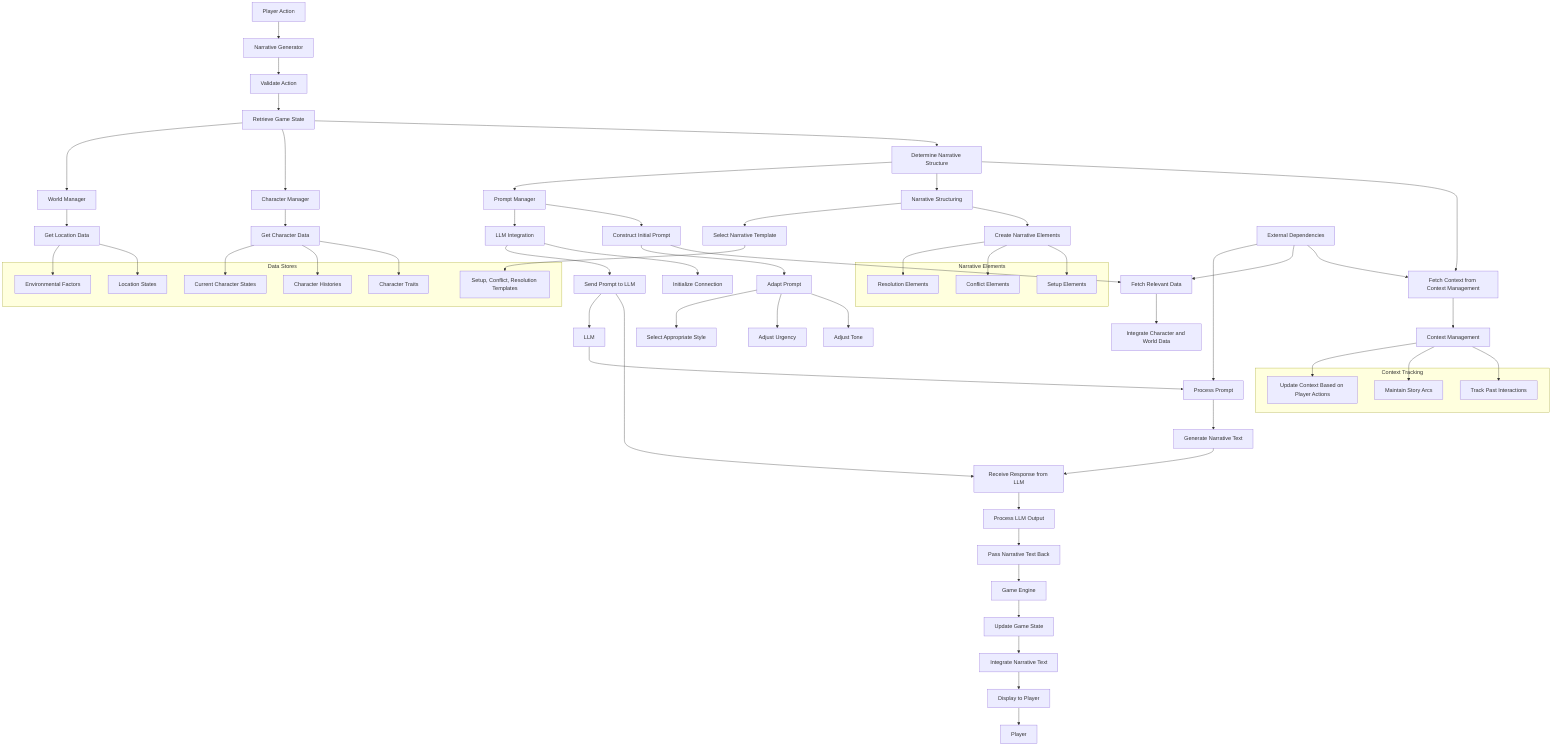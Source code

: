 graph TD
    A[Player Action] --> B[Narrative Generator]

    %% Narrative Generator Detailed Breakdown
    B --> B1[Validate Action]
    B1 --> B2[Retrieve Game State]
    B2 --> B3[Determine Narrative Structure]
    B3 --> B4[Fetch Context from Context Management]

    %% Character Manager Interaction
    B2 --> C[Character Manager]
    C --> C1[Get Character Data]
    C1 --> C2[Character Traits]
    C1 --> C3[Character Histories]
    C1 --> C4[Current Character States]

    %% World Manager Interaction
    B2 --> D[World Manager]
    D --> D1[Get Location Data]
    D1 --> D2[Location States]
    D1 --> D3[Environmental Factors]

    %% Context Management Interaction
    B4 --> F[Context Management]
    F --> F1[Track Past Interactions]
    F --> F2[Maintain Story Arcs]
    F --> F3[Update Context Based on Player Actions]

    %% Narrative Structuring Detailed Breakdown
    B3 --> E[Narrative Structuring]
    E --> E1[Create Narrative Elements]
    E1 --> E2[Setup Elements]
    E1 --> E3[Conflict Elements]
    E1 --> E4[Resolution Elements]
    E --> E5[Select Narrative Template]
    E5 --> E6[Setup, Conflict, Resolution Templates]

    %% Prompt Manager Detailed Breakdown
    B3 --> N[Prompt Manager]
    N --> N1[Construct Initial Prompt]
    N1 --> N2[Fetch Relevant Data]
    N2 --> N3[Integrate Character and World Data]
    N1 --> N4[Adapt Prompt]
    N4 --> N5[Adjust Tone]
    N4 --> N6[Adjust Urgency]
    N4 --> N7[Select Appropriate Style]

    %% LLM Integration Detailed Breakdown
    N --> S[LLM Integration]
    S --> S1[Initialize Connection]
    S --> S2[Send Prompt to LLM]
    S2 --> S3[Receive Response from LLM]
    S3 --> S4[Process LLM Output]
    S4 --> S5[Pass Narrative Text Back]

    %% LLM Detailed Breakdown
    S2 --> W[LLM]
    W --> W1[Process Prompt]
    W1 --> W2[Generate Narrative Text]
    W2 --> S3

    %% Game Engine Detailed Breakdown
    S5 --> Y[Game Engine]
    Y --> Y1[Update Game State]
    Y1 --> Y2[Integrate Narrative Text]
    Y2 --> Y3[Display to Player]
    Y3 --> Player

    %% External Data and Dependencies
    G[External Dependencies] --> B4
    G --> N2
    G --> W1

    %% Data Stores
    subgraph Data Stores
        C2
        C3
        C4
        D2
        D3
        E6
    end

    %% Context Tracking
    subgraph Context Tracking
        F1
        F2
        F3
    end

    %% Narrative Elements
    subgraph Narrative Elements
        E2
        E3
        E4
    end